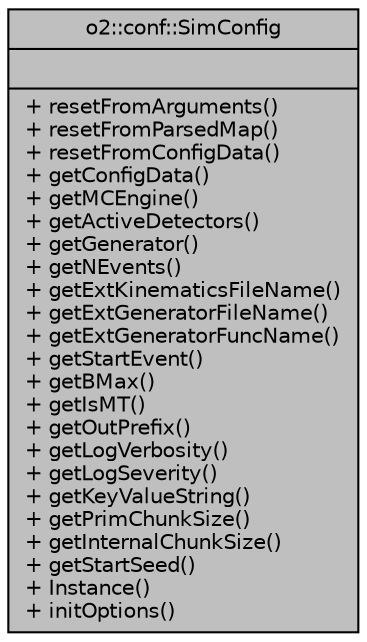 digraph "o2::conf::SimConfig"
{
 // INTERACTIVE_SVG=YES
  bgcolor="transparent";
  edge [fontname="Helvetica",fontsize="10",labelfontname="Helvetica",labelfontsize="10"];
  node [fontname="Helvetica",fontsize="10",shape=record];
  Node1 [label="{o2::conf::SimConfig\n||+ resetFromArguments()\l+ resetFromParsedMap()\l+ resetFromConfigData()\l+ getConfigData()\l+ getMCEngine()\l+ getActiveDetectors()\l+ getGenerator()\l+ getNEvents()\l+ getExtKinematicsFileName()\l+ getExtGeneratorFileName()\l+ getExtGeneratorFuncName()\l+ getStartEvent()\l+ getBMax()\l+ getIsMT()\l+ getOutPrefix()\l+ getLogVerbosity()\l+ getLogSeverity()\l+ getKeyValueString()\l+ getPrimChunkSize()\l+ getInternalChunkSize()\l+ getStartSeed()\l+ Instance()\l+ initOptions()\l}",height=0.2,width=0.4,color="black", fillcolor="grey75", style="filled" fontcolor="black"];
}
